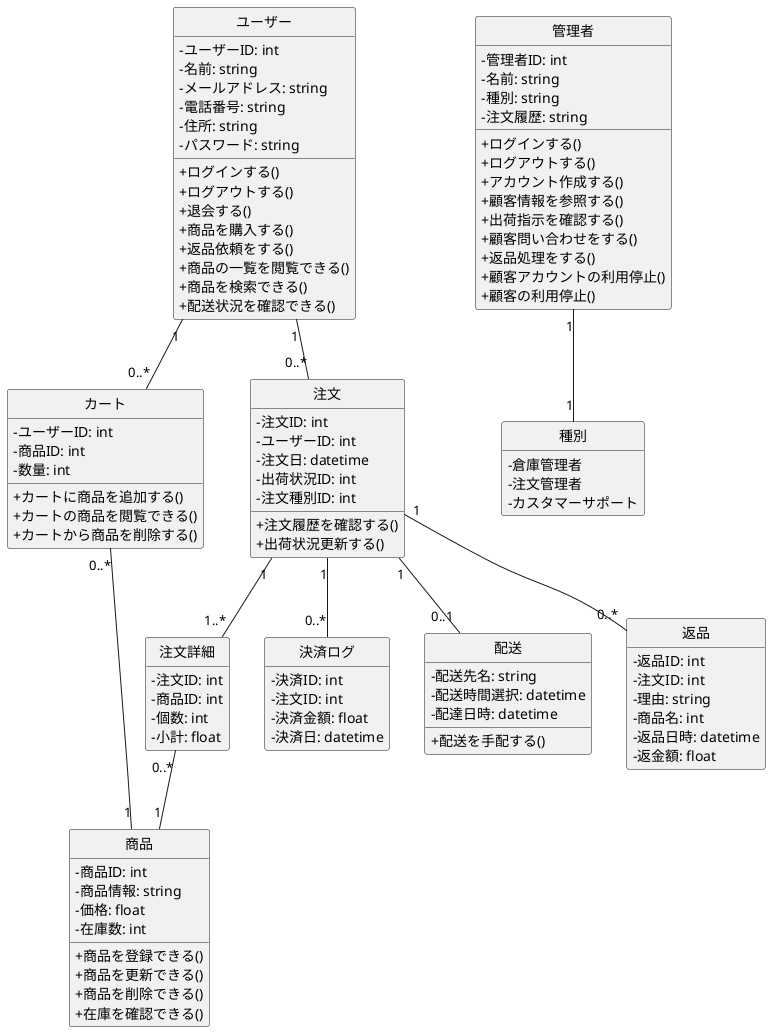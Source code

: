 @startuml BBショップ注文管理システム
skinparam classAttributeIconSize 0
hide circle
hide empty members

class ユーザー {
  -ユーザーID: int
  -名前: string
  -メールアドレス: string
  -電話番号: string
  -住所: string
  -パスワード: string

  +ログインする()
  +ログアウトする()
  +退会する()
  +商品を購入する()
  +返品依頼をする()
  +商品の一覧を閲覧できる()
  +商品を検索できる()
  +配送状況を確認できる()
  
}

class 管理者 {
  -管理者ID: int
  -名前: string
  -種別: string
  -注文履歴: string

  +ログインする()
  +ログアウトする()
  +アカウント作成する()
  +顧客情報を参照する()
  +出荷指示を確認する()
  +顧客問い合わせをする()    
  +返品処理をする()
  +顧客アカウントの利用停止()
  +顧客の利用停止()
}

class 商品 {
  -商品ID: int
  -商品情報: string
  -価格: float
  -在庫数: int

  +商品を登録できる()
  +商品を更新できる()
  +商品を削除できる()
  +在庫を確認できる()
}

class カート {
  -ユーザーID: int
  -商品ID: int
  -数量: int

  +カートに商品を追加する()
  +カートの商品を閲覧できる()
  +カートから商品を削除する()
}


class 注文 {
  -注文ID: int
  -ユーザーID: int
  -注文日: datetime
  -出荷状況ID: int
  -注文種別ID: int

  +注文履歴を確認する()
  +出荷状況更新する()
}

class 注文詳細 {
  -注文ID: int
  -商品ID: int
  -個数: int
  -小計: float
}

class 決済ログ {
  -決済ID: int
  -注文ID: int
  -決済金額: float
  -決済日: datetime
}

class 配送 {
  -配送先名: string
  -配送時間選択: datetime
  -配達日時: datetime

  +配送を手配する()
}

class 返品 {
  -返品ID: int
  -注文ID: int
  -理由: string
  -商品名: int
  -返品日時: datetime
  -返金額: float
}

class 種別 {
    -倉庫管理者
    -注文管理者
    -カスタマーサポート  
}

ユーザー "1" -- "0..*" カート
カート "0..*" -- "1" 商品
ユーザー "1" -- "0..*" 注文

注文 "1" -- "1..*" 注文詳細
注文詳細 "0..*" -- "1" 商品

注文 "1" -- "0..*" 決済ログ
注文 "1" -- "0..1" 配送
注文 "1" -- "0..*" 返品


管理者 "1" -- "1" 種別

@enduml